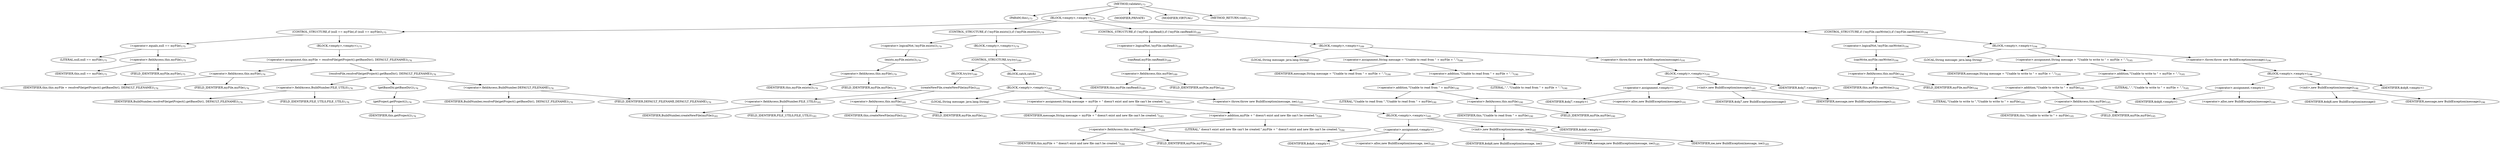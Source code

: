 digraph "validate" {  
"254" [label = <(METHOD,validate)<SUB>173</SUB>> ]
"18" [label = <(PARAM,this)<SUB>173</SUB>> ]
"255" [label = <(BLOCK,&lt;empty&gt;,&lt;empty&gt;)<SUB>174</SUB>> ]
"256" [label = <(CONTROL_STRUCTURE,if (null == myFile),if (null == myFile))<SUB>175</SUB>> ]
"257" [label = <(&lt;operator&gt;.equals,null == myFile)<SUB>175</SUB>> ]
"258" [label = <(LITERAL,null,null == myFile)<SUB>175</SUB>> ]
"259" [label = <(&lt;operator&gt;.fieldAccess,this.myFile)<SUB>175</SUB>> ]
"260" [label = <(IDENTIFIER,this,null == myFile)<SUB>175</SUB>> ]
"261" [label = <(FIELD_IDENTIFIER,myFile,myFile)<SUB>175</SUB>> ]
"262" [label = <(BLOCK,&lt;empty&gt;,&lt;empty&gt;)<SUB>175</SUB>> ]
"263" [label = <(&lt;operator&gt;.assignment,this.myFile = resolveFile(getProject().getBaseDir(), DEFAULT_FILENAME))<SUB>176</SUB>> ]
"264" [label = <(&lt;operator&gt;.fieldAccess,this.myFile)<SUB>176</SUB>> ]
"265" [label = <(IDENTIFIER,this,this.myFile = resolveFile(getProject().getBaseDir(), DEFAULT_FILENAME))<SUB>176</SUB>> ]
"266" [label = <(FIELD_IDENTIFIER,myFile,myFile)<SUB>176</SUB>> ]
"267" [label = <(resolveFile,resolveFile(getProject().getBaseDir(), DEFAULT_FILENAME))<SUB>176</SUB>> ]
"268" [label = <(&lt;operator&gt;.fieldAccess,BuildNumber.FILE_UTILS)<SUB>176</SUB>> ]
"269" [label = <(IDENTIFIER,BuildNumber,resolveFile(getProject().getBaseDir(), DEFAULT_FILENAME))<SUB>176</SUB>> ]
"270" [label = <(FIELD_IDENTIFIER,FILE_UTILS,FILE_UTILS)<SUB>176</SUB>> ]
"271" [label = <(getBaseDir,getBaseDir())<SUB>176</SUB>> ]
"272" [label = <(getProject,getProject())<SUB>176</SUB>> ]
"17" [label = <(IDENTIFIER,this,getProject())<SUB>176</SUB>> ]
"273" [label = <(&lt;operator&gt;.fieldAccess,BuildNumber.DEFAULT_FILENAME)<SUB>176</SUB>> ]
"274" [label = <(IDENTIFIER,BuildNumber,resolveFile(getProject().getBaseDir(), DEFAULT_FILENAME))<SUB>176</SUB>> ]
"275" [label = <(FIELD_IDENTIFIER,DEFAULT_FILENAME,DEFAULT_FILENAME)<SUB>176</SUB>> ]
"276" [label = <(CONTROL_STRUCTURE,if (!myFile.exists()),if (!myFile.exists()))<SUB>179</SUB>> ]
"277" [label = <(&lt;operator&gt;.logicalNot,!myFile.exists())<SUB>179</SUB>> ]
"278" [label = <(exists,myFile.exists())<SUB>179</SUB>> ]
"279" [label = <(&lt;operator&gt;.fieldAccess,this.myFile)<SUB>179</SUB>> ]
"280" [label = <(IDENTIFIER,this,myFile.exists())<SUB>179</SUB>> ]
"281" [label = <(FIELD_IDENTIFIER,myFile,myFile)<SUB>179</SUB>> ]
"282" [label = <(BLOCK,&lt;empty&gt;,&lt;empty&gt;)<SUB>179</SUB>> ]
"283" [label = <(CONTROL_STRUCTURE,try,try)<SUB>180</SUB>> ]
"284" [label = <(BLOCK,try,try)<SUB>180</SUB>> ]
"285" [label = <(createNewFile,createNewFile(myFile))<SUB>181</SUB>> ]
"286" [label = <(&lt;operator&gt;.fieldAccess,BuildNumber.FILE_UTILS)<SUB>181</SUB>> ]
"287" [label = <(IDENTIFIER,BuildNumber,createNewFile(myFile))<SUB>181</SUB>> ]
"288" [label = <(FIELD_IDENTIFIER,FILE_UTILS,FILE_UTILS)<SUB>181</SUB>> ]
"289" [label = <(&lt;operator&gt;.fieldAccess,this.myFile)<SUB>181</SUB>> ]
"290" [label = <(IDENTIFIER,this,createNewFile(myFile))<SUB>181</SUB>> ]
"291" [label = <(FIELD_IDENTIFIER,myFile,myFile)<SUB>181</SUB>> ]
"292" [label = <(BLOCK,catch,catch)> ]
"293" [label = <(BLOCK,&lt;empty&gt;,&lt;empty&gt;)<SUB>182</SUB>> ]
"294" [label = <(LOCAL,String message: java.lang.String)> ]
"295" [label = <(&lt;operator&gt;.assignment,String message = myFile + &quot; doesn't exist and new file can't be created.&quot;)<SUB>183</SUB>> ]
"296" [label = <(IDENTIFIER,message,String message = myFile + &quot; doesn't exist and new file can't be created.&quot;)<SUB>183</SUB>> ]
"297" [label = <(&lt;operator&gt;.addition,myFile + &quot; doesn't exist and new file can't be created.&quot;)<SUB>184</SUB>> ]
"298" [label = <(&lt;operator&gt;.fieldAccess,this.myFile)<SUB>184</SUB>> ]
"299" [label = <(IDENTIFIER,this,myFile + &quot; doesn't exist and new file can't be created.&quot;)<SUB>184</SUB>> ]
"300" [label = <(FIELD_IDENTIFIER,myFile,myFile)<SUB>184</SUB>> ]
"301" [label = <(LITERAL,&quot; doesn't exist and new file can't be created.&quot;,myFile + &quot; doesn't exist and new file can't be created.&quot;)<SUB>184</SUB>> ]
"302" [label = <(&lt;operator&gt;.throw,throw new BuildException(message, ioe);)<SUB>185</SUB>> ]
"303" [label = <(BLOCK,&lt;empty&gt;,&lt;empty&gt;)<SUB>185</SUB>> ]
"304" [label = <(&lt;operator&gt;.assignment,&lt;empty&gt;)> ]
"305" [label = <(IDENTIFIER,$obj6,&lt;empty&gt;)> ]
"306" [label = <(&lt;operator&gt;.alloc,new BuildException(message, ioe))<SUB>185</SUB>> ]
"307" [label = <(&lt;init&gt;,new BuildException(message, ioe))<SUB>185</SUB>> ]
"308" [label = <(IDENTIFIER,$obj6,new BuildException(message, ioe))> ]
"309" [label = <(IDENTIFIER,message,new BuildException(message, ioe))<SUB>185</SUB>> ]
"310" [label = <(IDENTIFIER,ioe,new BuildException(message, ioe))<SUB>185</SUB>> ]
"311" [label = <(IDENTIFIER,$obj6,&lt;empty&gt;)> ]
"312" [label = <(CONTROL_STRUCTURE,if (!myFile.canRead()),if (!myFile.canRead()))<SUB>189</SUB>> ]
"313" [label = <(&lt;operator&gt;.logicalNot,!myFile.canRead())<SUB>189</SUB>> ]
"314" [label = <(canRead,myFile.canRead())<SUB>189</SUB>> ]
"315" [label = <(&lt;operator&gt;.fieldAccess,this.myFile)<SUB>189</SUB>> ]
"316" [label = <(IDENTIFIER,this,myFile.canRead())<SUB>189</SUB>> ]
"317" [label = <(FIELD_IDENTIFIER,myFile,myFile)<SUB>189</SUB>> ]
"318" [label = <(BLOCK,&lt;empty&gt;,&lt;empty&gt;)<SUB>189</SUB>> ]
"319" [label = <(LOCAL,String message: java.lang.String)> ]
"320" [label = <(&lt;operator&gt;.assignment,String message = &quot;Unable to read from &quot; + myFile + &quot;.&quot;)<SUB>190</SUB>> ]
"321" [label = <(IDENTIFIER,message,String message = &quot;Unable to read from &quot; + myFile + &quot;.&quot;)<SUB>190</SUB>> ]
"322" [label = <(&lt;operator&gt;.addition,&quot;Unable to read from &quot; + myFile + &quot;.&quot;)<SUB>190</SUB>> ]
"323" [label = <(&lt;operator&gt;.addition,&quot;Unable to read from &quot; + myFile)<SUB>190</SUB>> ]
"324" [label = <(LITERAL,&quot;Unable to read from &quot;,&quot;Unable to read from &quot; + myFile)<SUB>190</SUB>> ]
"325" [label = <(&lt;operator&gt;.fieldAccess,this.myFile)<SUB>190</SUB>> ]
"326" [label = <(IDENTIFIER,this,&quot;Unable to read from &quot; + myFile)<SUB>190</SUB>> ]
"327" [label = <(FIELD_IDENTIFIER,myFile,myFile)<SUB>190</SUB>> ]
"328" [label = <(LITERAL,&quot;.&quot;,&quot;Unable to read from &quot; + myFile + &quot;.&quot;)<SUB>190</SUB>> ]
"329" [label = <(&lt;operator&gt;.throw,throw new BuildException(message);)<SUB>191</SUB>> ]
"330" [label = <(BLOCK,&lt;empty&gt;,&lt;empty&gt;)<SUB>191</SUB>> ]
"331" [label = <(&lt;operator&gt;.assignment,&lt;empty&gt;)> ]
"332" [label = <(IDENTIFIER,$obj7,&lt;empty&gt;)> ]
"333" [label = <(&lt;operator&gt;.alloc,new BuildException(message))<SUB>191</SUB>> ]
"334" [label = <(&lt;init&gt;,new BuildException(message))<SUB>191</SUB>> ]
"335" [label = <(IDENTIFIER,$obj7,new BuildException(message))> ]
"336" [label = <(IDENTIFIER,message,new BuildException(message))<SUB>191</SUB>> ]
"337" [label = <(IDENTIFIER,$obj7,&lt;empty&gt;)> ]
"338" [label = <(CONTROL_STRUCTURE,if (!myFile.canWrite()),if (!myFile.canWrite()))<SUB>194</SUB>> ]
"339" [label = <(&lt;operator&gt;.logicalNot,!myFile.canWrite())<SUB>194</SUB>> ]
"340" [label = <(canWrite,myFile.canWrite())<SUB>194</SUB>> ]
"341" [label = <(&lt;operator&gt;.fieldAccess,this.myFile)<SUB>194</SUB>> ]
"342" [label = <(IDENTIFIER,this,myFile.canWrite())<SUB>194</SUB>> ]
"343" [label = <(FIELD_IDENTIFIER,myFile,myFile)<SUB>194</SUB>> ]
"344" [label = <(BLOCK,&lt;empty&gt;,&lt;empty&gt;)<SUB>194</SUB>> ]
"345" [label = <(LOCAL,String message: java.lang.String)> ]
"346" [label = <(&lt;operator&gt;.assignment,String message = &quot;Unable to write to &quot; + myFile + &quot;.&quot;)<SUB>195</SUB>> ]
"347" [label = <(IDENTIFIER,message,String message = &quot;Unable to write to &quot; + myFile + &quot;.&quot;)<SUB>195</SUB>> ]
"348" [label = <(&lt;operator&gt;.addition,&quot;Unable to write to &quot; + myFile + &quot;.&quot;)<SUB>195</SUB>> ]
"349" [label = <(&lt;operator&gt;.addition,&quot;Unable to write to &quot; + myFile)<SUB>195</SUB>> ]
"350" [label = <(LITERAL,&quot;Unable to write to &quot;,&quot;Unable to write to &quot; + myFile)<SUB>195</SUB>> ]
"351" [label = <(&lt;operator&gt;.fieldAccess,this.myFile)<SUB>195</SUB>> ]
"352" [label = <(IDENTIFIER,this,&quot;Unable to write to &quot; + myFile)<SUB>195</SUB>> ]
"353" [label = <(FIELD_IDENTIFIER,myFile,myFile)<SUB>195</SUB>> ]
"354" [label = <(LITERAL,&quot;.&quot;,&quot;Unable to write to &quot; + myFile + &quot;.&quot;)<SUB>195</SUB>> ]
"355" [label = <(&lt;operator&gt;.throw,throw new BuildException(message);)<SUB>196</SUB>> ]
"356" [label = <(BLOCK,&lt;empty&gt;,&lt;empty&gt;)<SUB>196</SUB>> ]
"357" [label = <(&lt;operator&gt;.assignment,&lt;empty&gt;)> ]
"358" [label = <(IDENTIFIER,$obj8,&lt;empty&gt;)> ]
"359" [label = <(&lt;operator&gt;.alloc,new BuildException(message))<SUB>196</SUB>> ]
"360" [label = <(&lt;init&gt;,new BuildException(message))<SUB>196</SUB>> ]
"361" [label = <(IDENTIFIER,$obj8,new BuildException(message))> ]
"362" [label = <(IDENTIFIER,message,new BuildException(message))<SUB>196</SUB>> ]
"363" [label = <(IDENTIFIER,$obj8,&lt;empty&gt;)> ]
"364" [label = <(MODIFIER,PRIVATE)> ]
"365" [label = <(MODIFIER,VIRTUAL)> ]
"366" [label = <(METHOD_RETURN,void)<SUB>173</SUB>> ]
  "254" -> "18" 
  "254" -> "255" 
  "254" -> "364" 
  "254" -> "365" 
  "254" -> "366" 
  "255" -> "256" 
  "255" -> "276" 
  "255" -> "312" 
  "255" -> "338" 
  "256" -> "257" 
  "256" -> "262" 
  "257" -> "258" 
  "257" -> "259" 
  "259" -> "260" 
  "259" -> "261" 
  "262" -> "263" 
  "263" -> "264" 
  "263" -> "267" 
  "264" -> "265" 
  "264" -> "266" 
  "267" -> "268" 
  "267" -> "271" 
  "267" -> "273" 
  "268" -> "269" 
  "268" -> "270" 
  "271" -> "272" 
  "272" -> "17" 
  "273" -> "274" 
  "273" -> "275" 
  "276" -> "277" 
  "276" -> "282" 
  "277" -> "278" 
  "278" -> "279" 
  "279" -> "280" 
  "279" -> "281" 
  "282" -> "283" 
  "283" -> "284" 
  "283" -> "292" 
  "284" -> "285" 
  "285" -> "286" 
  "285" -> "289" 
  "286" -> "287" 
  "286" -> "288" 
  "289" -> "290" 
  "289" -> "291" 
  "292" -> "293" 
  "293" -> "294" 
  "293" -> "295" 
  "293" -> "302" 
  "295" -> "296" 
  "295" -> "297" 
  "297" -> "298" 
  "297" -> "301" 
  "298" -> "299" 
  "298" -> "300" 
  "302" -> "303" 
  "303" -> "304" 
  "303" -> "307" 
  "303" -> "311" 
  "304" -> "305" 
  "304" -> "306" 
  "307" -> "308" 
  "307" -> "309" 
  "307" -> "310" 
  "312" -> "313" 
  "312" -> "318" 
  "313" -> "314" 
  "314" -> "315" 
  "315" -> "316" 
  "315" -> "317" 
  "318" -> "319" 
  "318" -> "320" 
  "318" -> "329" 
  "320" -> "321" 
  "320" -> "322" 
  "322" -> "323" 
  "322" -> "328" 
  "323" -> "324" 
  "323" -> "325" 
  "325" -> "326" 
  "325" -> "327" 
  "329" -> "330" 
  "330" -> "331" 
  "330" -> "334" 
  "330" -> "337" 
  "331" -> "332" 
  "331" -> "333" 
  "334" -> "335" 
  "334" -> "336" 
  "338" -> "339" 
  "338" -> "344" 
  "339" -> "340" 
  "340" -> "341" 
  "341" -> "342" 
  "341" -> "343" 
  "344" -> "345" 
  "344" -> "346" 
  "344" -> "355" 
  "346" -> "347" 
  "346" -> "348" 
  "348" -> "349" 
  "348" -> "354" 
  "349" -> "350" 
  "349" -> "351" 
  "351" -> "352" 
  "351" -> "353" 
  "355" -> "356" 
  "356" -> "357" 
  "356" -> "360" 
  "356" -> "363" 
  "357" -> "358" 
  "357" -> "359" 
  "360" -> "361" 
  "360" -> "362" 
}

